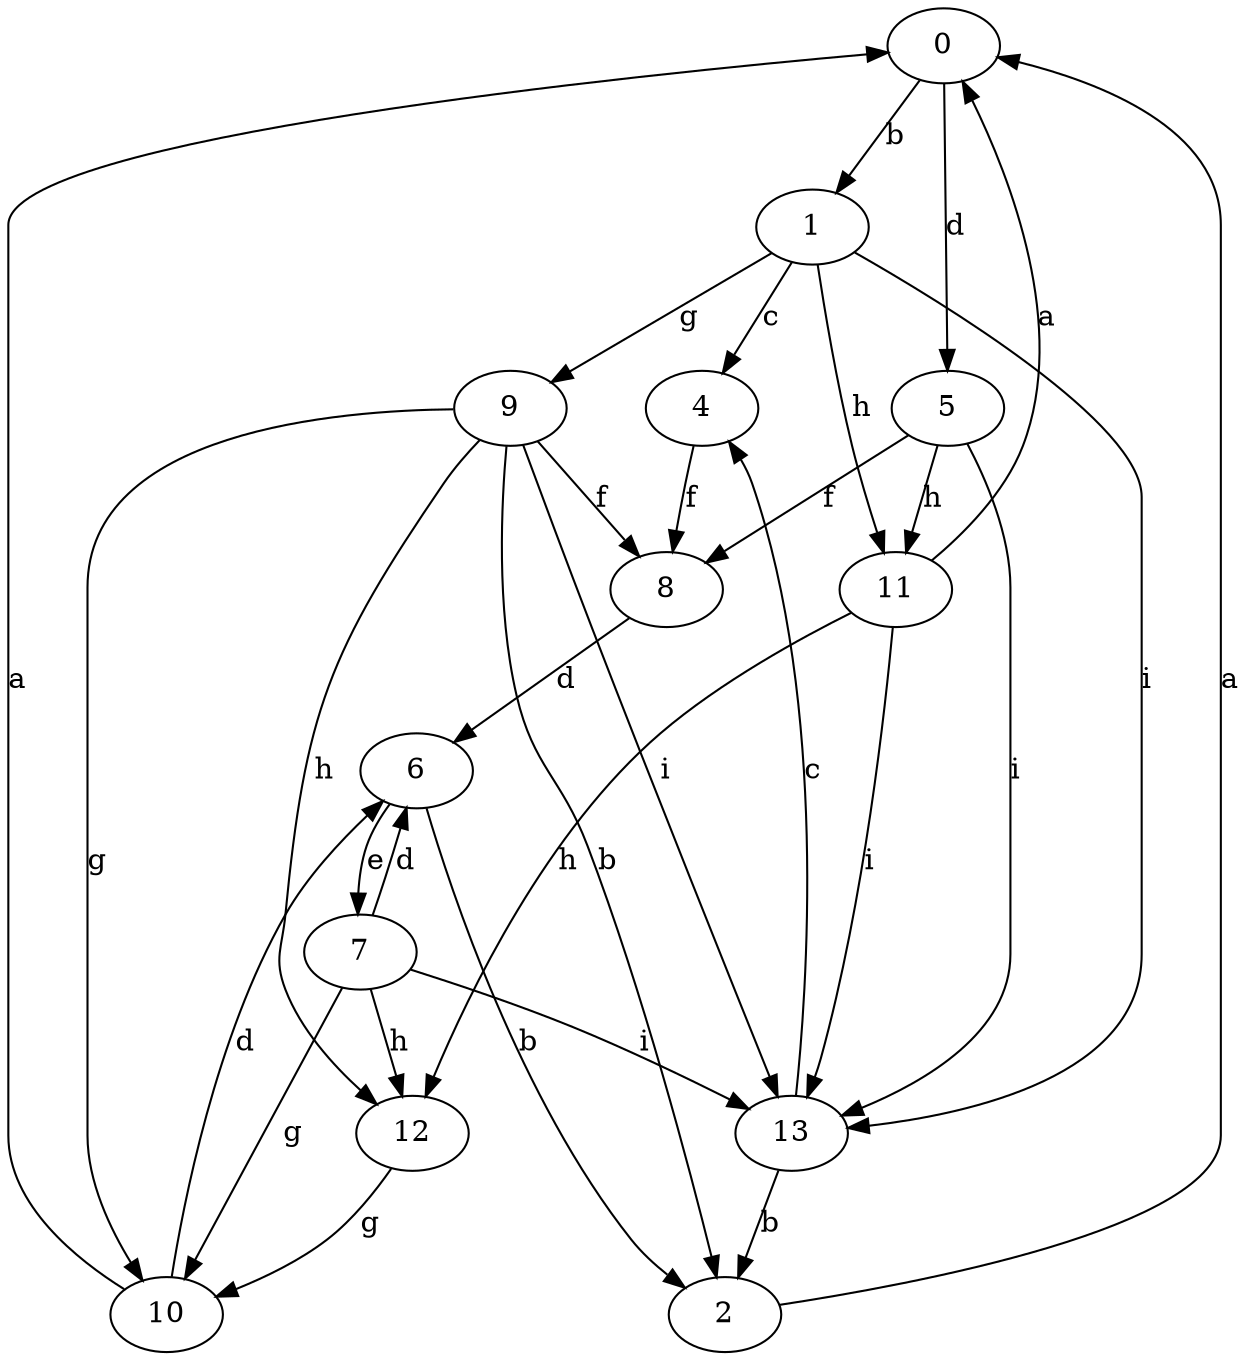 strict digraph  {
0;
1;
2;
4;
5;
6;
7;
8;
9;
10;
11;
12;
13;
0 -> 1  [label=b];
0 -> 5  [label=d];
1 -> 4  [label=c];
1 -> 9  [label=g];
1 -> 11  [label=h];
1 -> 13  [label=i];
2 -> 0  [label=a];
4 -> 8  [label=f];
5 -> 8  [label=f];
5 -> 11  [label=h];
5 -> 13  [label=i];
6 -> 2  [label=b];
6 -> 7  [label=e];
7 -> 6  [label=d];
7 -> 10  [label=g];
7 -> 12  [label=h];
7 -> 13  [label=i];
8 -> 6  [label=d];
9 -> 2  [label=b];
9 -> 8  [label=f];
9 -> 10  [label=g];
9 -> 12  [label=h];
9 -> 13  [label=i];
10 -> 0  [label=a];
10 -> 6  [label=d];
11 -> 0  [label=a];
11 -> 12  [label=h];
11 -> 13  [label=i];
12 -> 10  [label=g];
13 -> 2  [label=b];
13 -> 4  [label=c];
}
